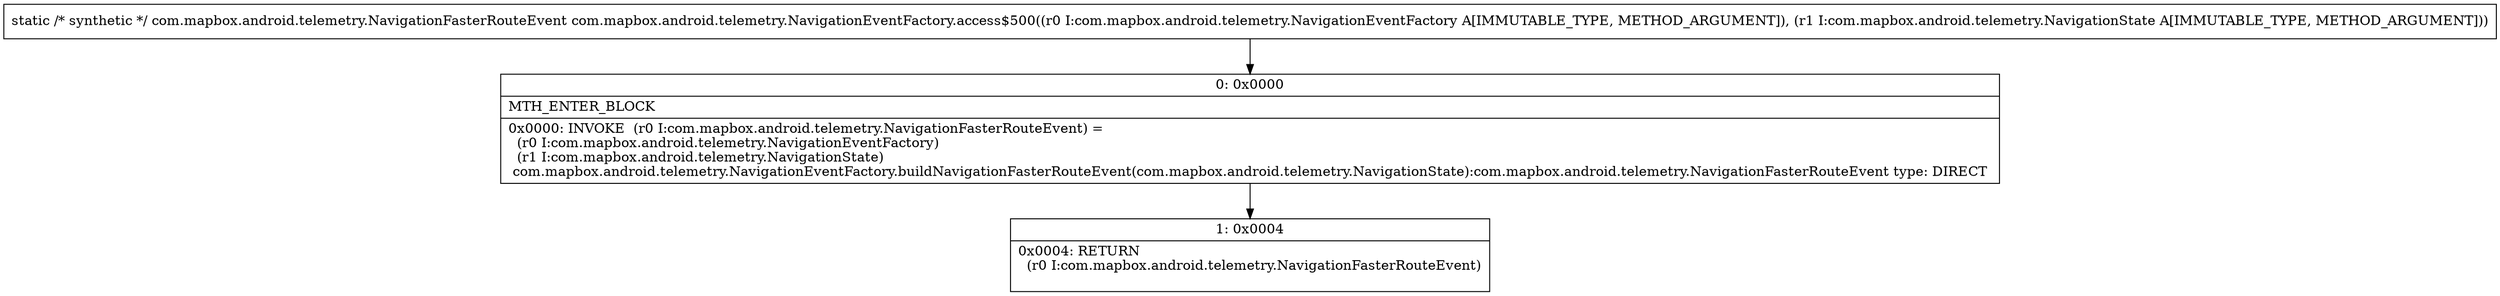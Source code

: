 digraph "CFG forcom.mapbox.android.telemetry.NavigationEventFactory.access$500(Lcom\/mapbox\/android\/telemetry\/NavigationEventFactory;Lcom\/mapbox\/android\/telemetry\/NavigationState;)Lcom\/mapbox\/android\/telemetry\/NavigationFasterRouteEvent;" {
Node_0 [shape=record,label="{0\:\ 0x0000|MTH_ENTER_BLOCK\l|0x0000: INVOKE  (r0 I:com.mapbox.android.telemetry.NavigationFasterRouteEvent) = \l  (r0 I:com.mapbox.android.telemetry.NavigationEventFactory)\l  (r1 I:com.mapbox.android.telemetry.NavigationState)\l com.mapbox.android.telemetry.NavigationEventFactory.buildNavigationFasterRouteEvent(com.mapbox.android.telemetry.NavigationState):com.mapbox.android.telemetry.NavigationFasterRouteEvent type: DIRECT \l}"];
Node_1 [shape=record,label="{1\:\ 0x0004|0x0004: RETURN  \l  (r0 I:com.mapbox.android.telemetry.NavigationFasterRouteEvent)\l \l}"];
MethodNode[shape=record,label="{static \/* synthetic *\/ com.mapbox.android.telemetry.NavigationFasterRouteEvent com.mapbox.android.telemetry.NavigationEventFactory.access$500((r0 I:com.mapbox.android.telemetry.NavigationEventFactory A[IMMUTABLE_TYPE, METHOD_ARGUMENT]), (r1 I:com.mapbox.android.telemetry.NavigationState A[IMMUTABLE_TYPE, METHOD_ARGUMENT])) }"];
MethodNode -> Node_0;
Node_0 -> Node_1;
}

